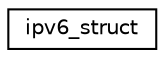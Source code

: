 digraph "Graphical Class Hierarchy"
{
  edge [fontname="Helvetica",fontsize="10",labelfontname="Helvetica",labelfontsize="10"];
  node [fontname="Helvetica",fontsize="10",shape=record];
  rankdir="LR";
  Node0 [label="ipv6_struct",height=0.2,width=0.4,color="black", fillcolor="white", style="filled",URL="$structipv6__struct.html"];
}
